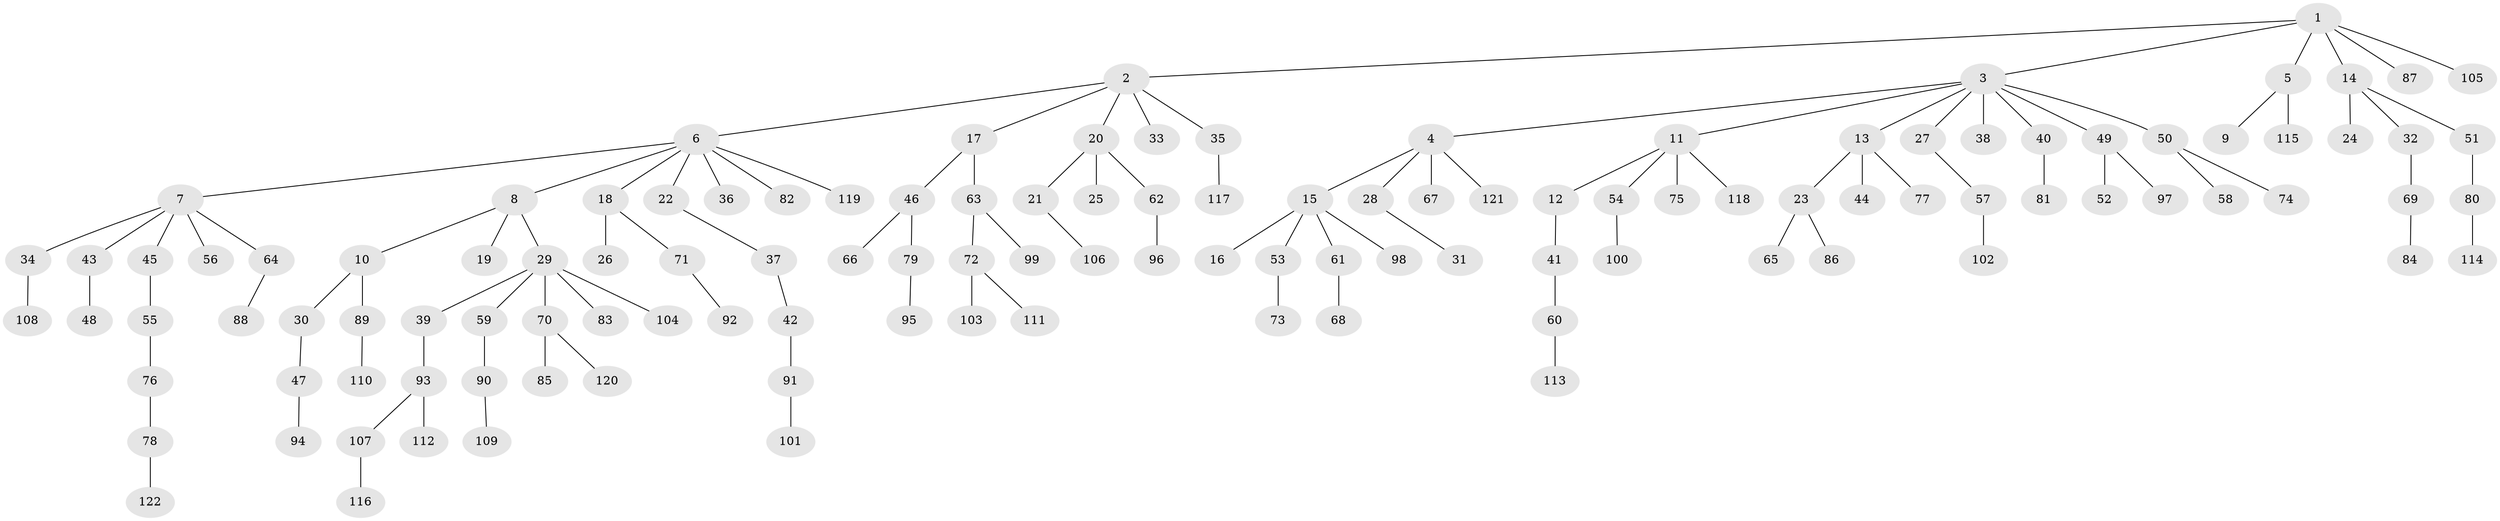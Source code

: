 // coarse degree distribution, {3: 0.08108108108108109, 2: 0.2972972972972973, 5: 0.05405405405405406, 7: 0.013513513513513514, 8: 0.013513513513513514, 1: 0.5, 4: 0.04054054054054054}
// Generated by graph-tools (version 1.1) at 2025/37/03/04/25 23:37:18]
// undirected, 122 vertices, 121 edges
graph export_dot {
  node [color=gray90,style=filled];
  1;
  2;
  3;
  4;
  5;
  6;
  7;
  8;
  9;
  10;
  11;
  12;
  13;
  14;
  15;
  16;
  17;
  18;
  19;
  20;
  21;
  22;
  23;
  24;
  25;
  26;
  27;
  28;
  29;
  30;
  31;
  32;
  33;
  34;
  35;
  36;
  37;
  38;
  39;
  40;
  41;
  42;
  43;
  44;
  45;
  46;
  47;
  48;
  49;
  50;
  51;
  52;
  53;
  54;
  55;
  56;
  57;
  58;
  59;
  60;
  61;
  62;
  63;
  64;
  65;
  66;
  67;
  68;
  69;
  70;
  71;
  72;
  73;
  74;
  75;
  76;
  77;
  78;
  79;
  80;
  81;
  82;
  83;
  84;
  85;
  86;
  87;
  88;
  89;
  90;
  91;
  92;
  93;
  94;
  95;
  96;
  97;
  98;
  99;
  100;
  101;
  102;
  103;
  104;
  105;
  106;
  107;
  108;
  109;
  110;
  111;
  112;
  113;
  114;
  115;
  116;
  117;
  118;
  119;
  120;
  121;
  122;
  1 -- 2;
  1 -- 3;
  1 -- 5;
  1 -- 14;
  1 -- 87;
  1 -- 105;
  2 -- 6;
  2 -- 17;
  2 -- 20;
  2 -- 33;
  2 -- 35;
  3 -- 4;
  3 -- 11;
  3 -- 13;
  3 -- 27;
  3 -- 38;
  3 -- 40;
  3 -- 49;
  3 -- 50;
  4 -- 15;
  4 -- 28;
  4 -- 67;
  4 -- 121;
  5 -- 9;
  5 -- 115;
  6 -- 7;
  6 -- 8;
  6 -- 18;
  6 -- 22;
  6 -- 36;
  6 -- 82;
  6 -- 119;
  7 -- 34;
  7 -- 43;
  7 -- 45;
  7 -- 56;
  7 -- 64;
  8 -- 10;
  8 -- 19;
  8 -- 29;
  10 -- 30;
  10 -- 89;
  11 -- 12;
  11 -- 54;
  11 -- 75;
  11 -- 118;
  12 -- 41;
  13 -- 23;
  13 -- 44;
  13 -- 77;
  14 -- 24;
  14 -- 32;
  14 -- 51;
  15 -- 16;
  15 -- 53;
  15 -- 61;
  15 -- 98;
  17 -- 46;
  17 -- 63;
  18 -- 26;
  18 -- 71;
  20 -- 21;
  20 -- 25;
  20 -- 62;
  21 -- 106;
  22 -- 37;
  23 -- 65;
  23 -- 86;
  27 -- 57;
  28 -- 31;
  29 -- 39;
  29 -- 59;
  29 -- 70;
  29 -- 83;
  29 -- 104;
  30 -- 47;
  32 -- 69;
  34 -- 108;
  35 -- 117;
  37 -- 42;
  39 -- 93;
  40 -- 81;
  41 -- 60;
  42 -- 91;
  43 -- 48;
  45 -- 55;
  46 -- 66;
  46 -- 79;
  47 -- 94;
  49 -- 52;
  49 -- 97;
  50 -- 58;
  50 -- 74;
  51 -- 80;
  53 -- 73;
  54 -- 100;
  55 -- 76;
  57 -- 102;
  59 -- 90;
  60 -- 113;
  61 -- 68;
  62 -- 96;
  63 -- 72;
  63 -- 99;
  64 -- 88;
  69 -- 84;
  70 -- 85;
  70 -- 120;
  71 -- 92;
  72 -- 103;
  72 -- 111;
  76 -- 78;
  78 -- 122;
  79 -- 95;
  80 -- 114;
  89 -- 110;
  90 -- 109;
  91 -- 101;
  93 -- 107;
  93 -- 112;
  107 -- 116;
}

